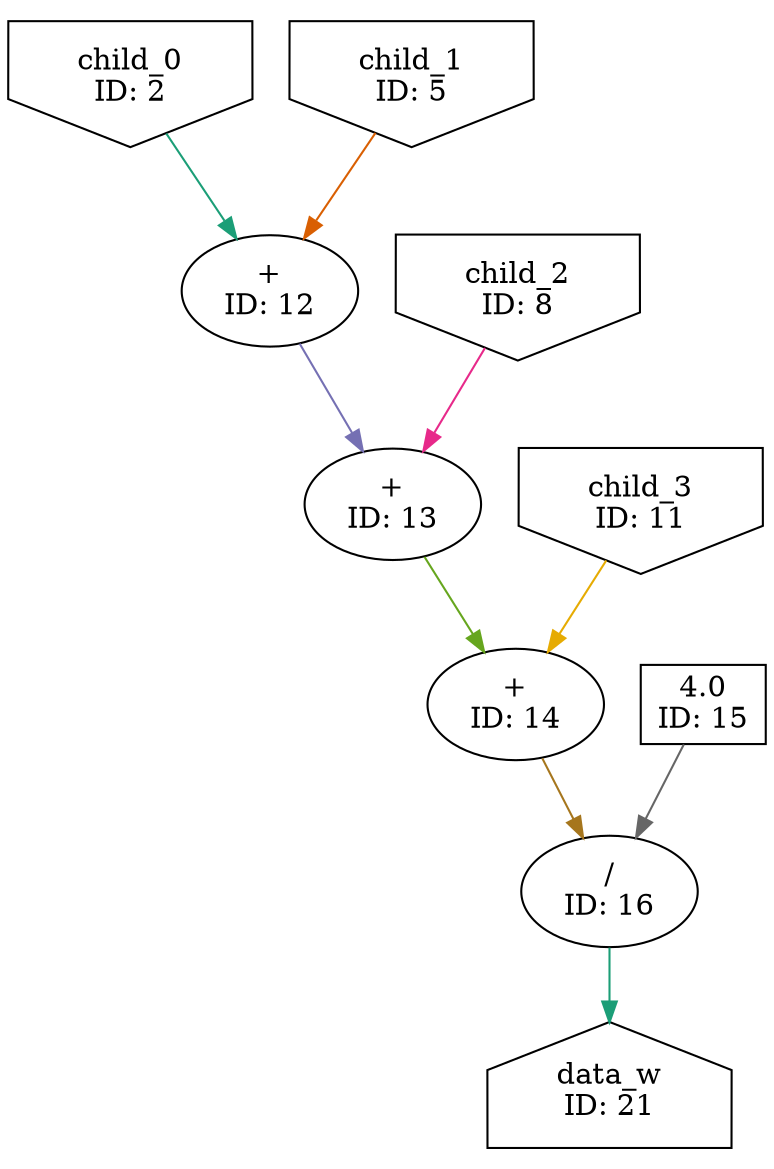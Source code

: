 digraph CpuStreamKernel_original{
	NodeInput2 [shape=invhouse, label="child_0\nID: 2"];
	NodeInput5 [shape=invhouse, label="child_1\nID: 5"];
	NodeAdd12 [label="+\nID: 12"];
	NodeInput8 [shape=invhouse, label="child_2\nID: 8"];
	NodeAdd13 [label="+\nID: 13"];
	NodeInput11 [shape=invhouse, label="child_3\nID: 11"];
	NodeAdd14 [label="+\nID: 14"];
	NodeConstantDouble15 [shape=box, label="4.0\nID: 15"];
	NodeDiv16 [label="/\nID: 16"];
	NodeOutput21 [shape=house, label="data_w\nID: 21"];
	NodeInput2 -> NodeAdd12[color="/dark28/1" photon_data="EDGE,SrcNode:2,SrcNodePort:data"];
	NodeInput5 -> NodeAdd12[color="/dark28/2" photon_data="EDGE,SrcNode:5,SrcNodePort:data"];
	NodeAdd12 -> NodeAdd13[color="/dark28/3" photon_data="EDGE,SrcNode:12,SrcNodePort:result"];
	NodeInput8 -> NodeAdd13[color="/dark28/4" photon_data="EDGE,SrcNode:8,SrcNodePort:data"];
	NodeAdd13 -> NodeAdd14[color="/dark28/5" photon_data="EDGE,SrcNode:13,SrcNodePort:result"];
	NodeInput11 -> NodeAdd14[color="/dark28/6" photon_data="EDGE,SrcNode:11,SrcNodePort:data"];
	NodeAdd14 -> NodeDiv16[color="/dark28/7" photon_data="EDGE,SrcNode:14,SrcNodePort:result"];
	NodeConstantDouble15 -> NodeDiv16[color="/dark28/8" photon_data="EDGE,SrcNode:15,SrcNodePort:value"];
	NodeDiv16 -> NodeOutput21[color="/dark28/1" photon_data="EDGE,SrcNode:16,SrcNodePort:result"];
}
